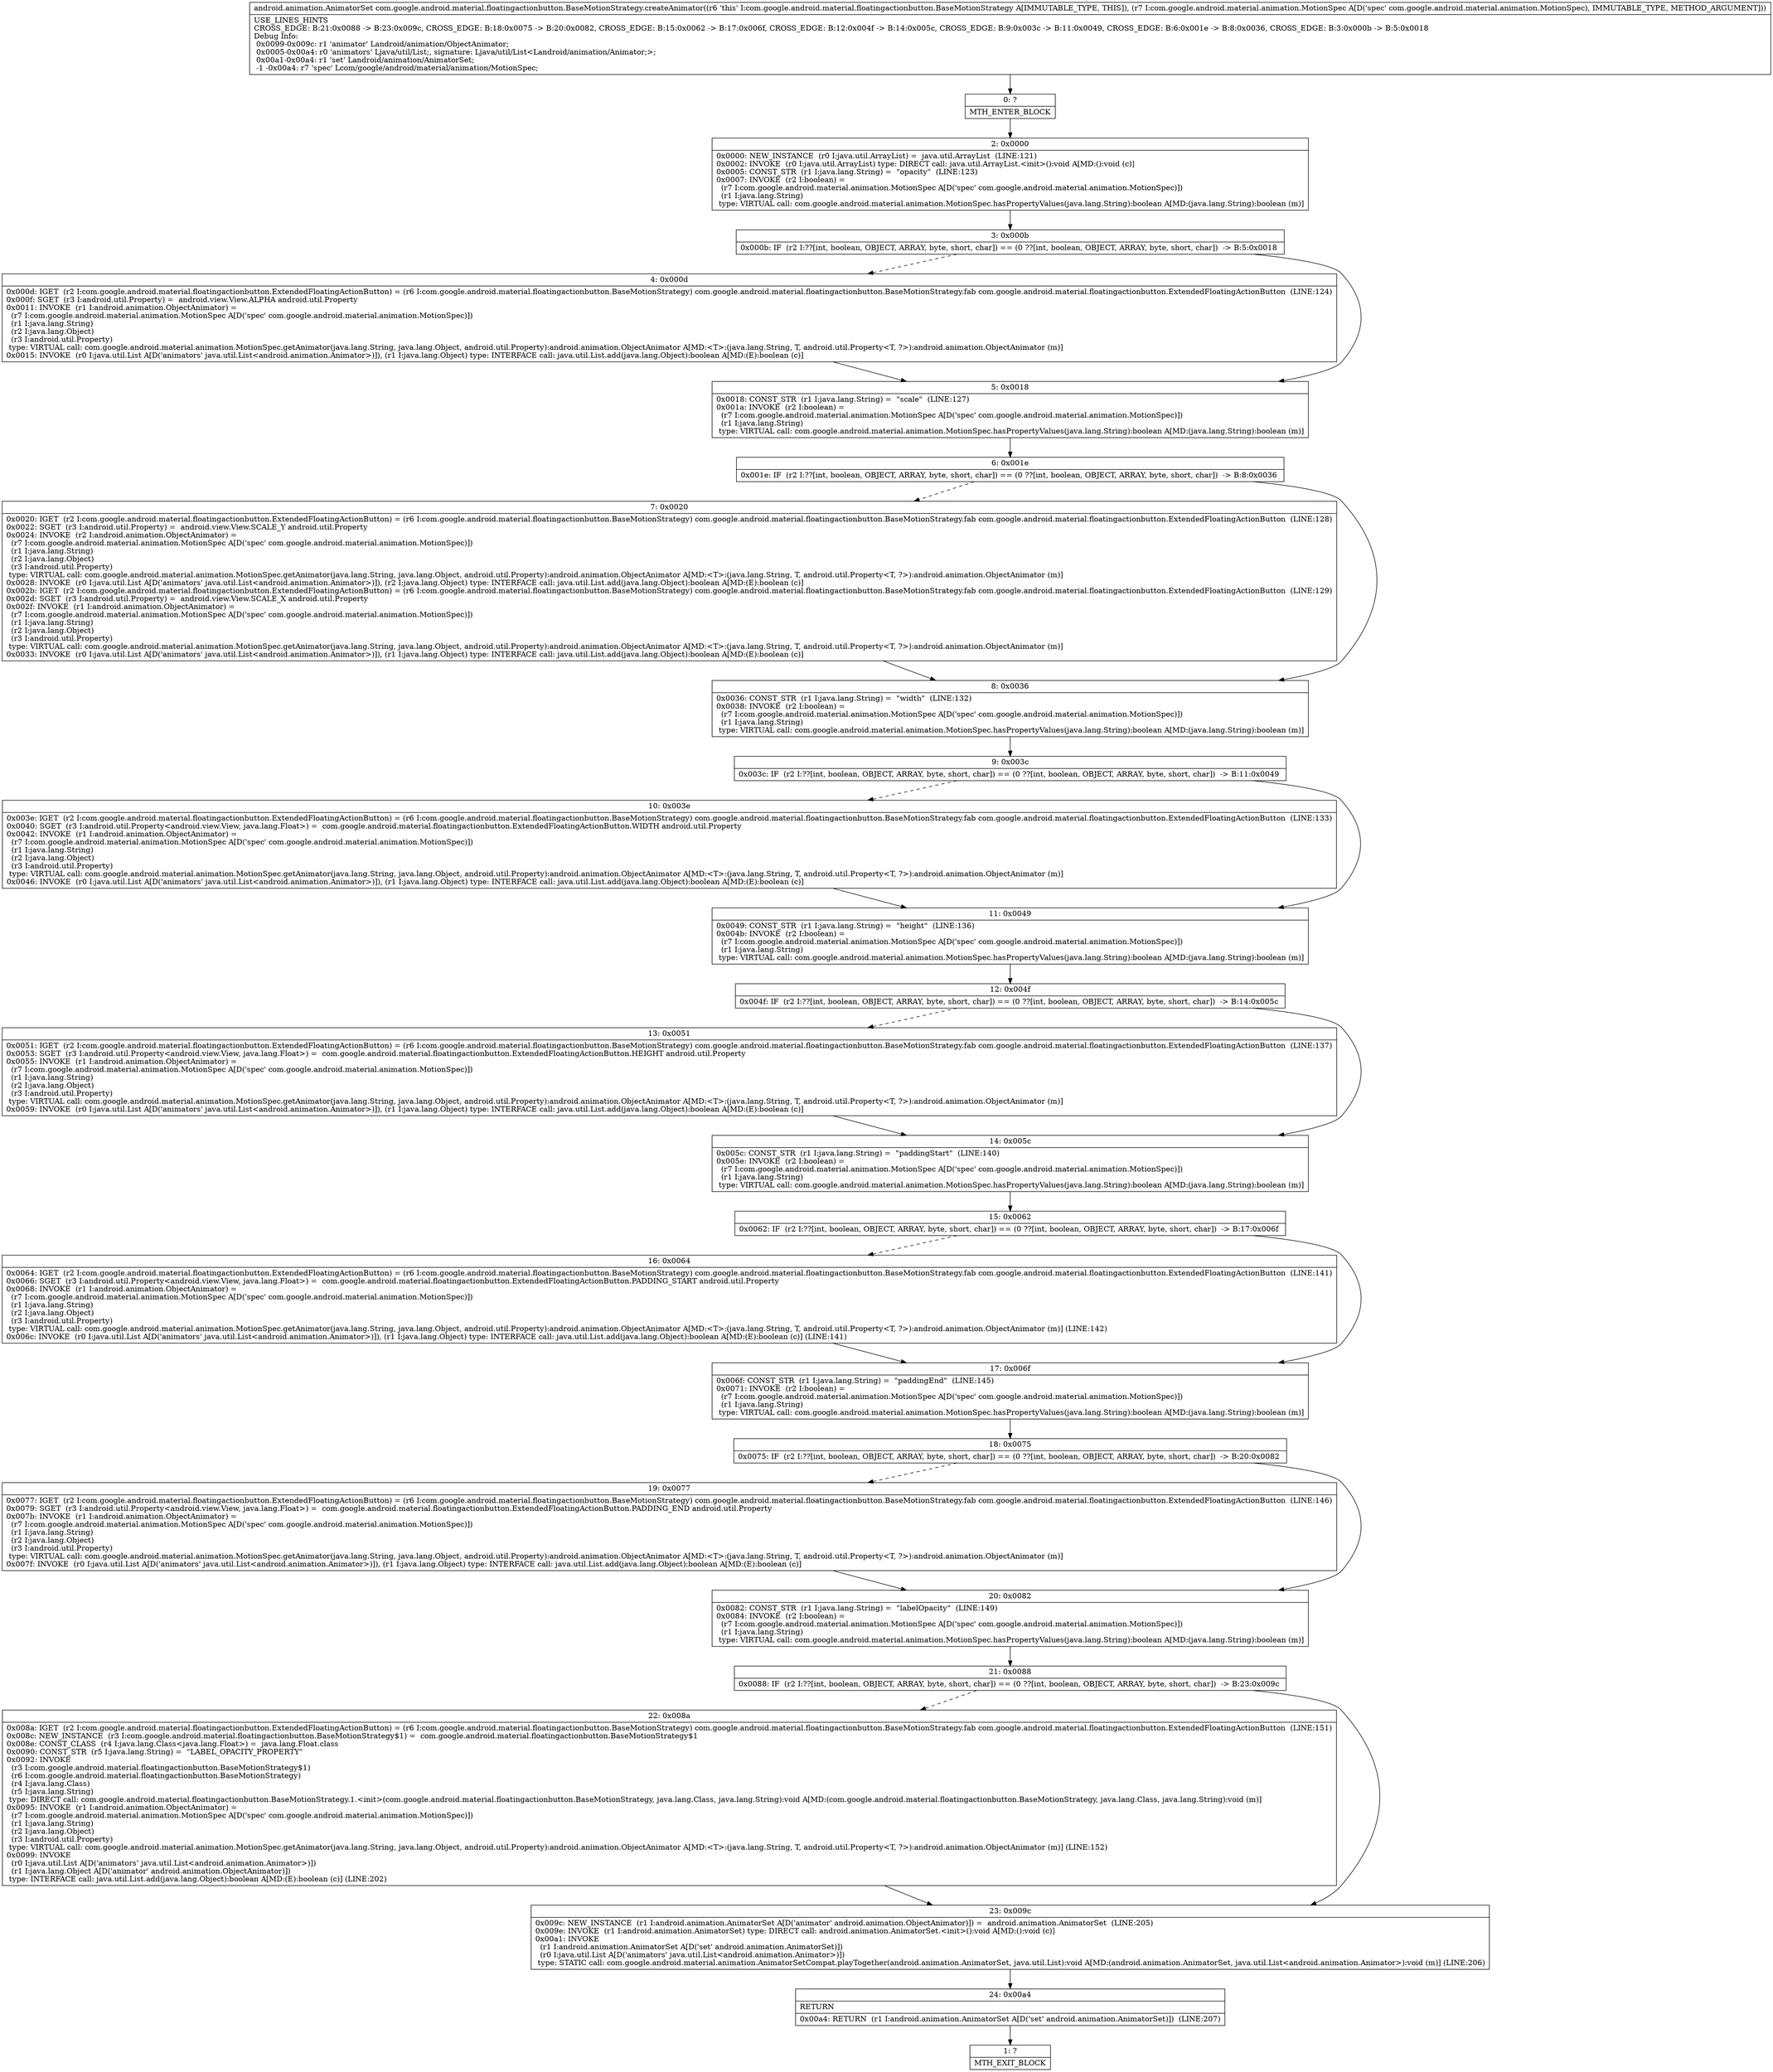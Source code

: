 digraph "CFG forcom.google.android.material.floatingactionbutton.BaseMotionStrategy.createAnimator(Lcom\/google\/android\/material\/animation\/MotionSpec;)Landroid\/animation\/AnimatorSet;" {
Node_0 [shape=record,label="{0\:\ ?|MTH_ENTER_BLOCK\l}"];
Node_2 [shape=record,label="{2\:\ 0x0000|0x0000: NEW_INSTANCE  (r0 I:java.util.ArrayList) =  java.util.ArrayList  (LINE:121)\l0x0002: INVOKE  (r0 I:java.util.ArrayList) type: DIRECT call: java.util.ArrayList.\<init\>():void A[MD:():void (c)]\l0x0005: CONST_STR  (r1 I:java.lang.String) =  \"opacity\"  (LINE:123)\l0x0007: INVOKE  (r2 I:boolean) = \l  (r7 I:com.google.android.material.animation.MotionSpec A[D('spec' com.google.android.material.animation.MotionSpec)])\l  (r1 I:java.lang.String)\l type: VIRTUAL call: com.google.android.material.animation.MotionSpec.hasPropertyValues(java.lang.String):boolean A[MD:(java.lang.String):boolean (m)]\l}"];
Node_3 [shape=record,label="{3\:\ 0x000b|0x000b: IF  (r2 I:??[int, boolean, OBJECT, ARRAY, byte, short, char]) == (0 ??[int, boolean, OBJECT, ARRAY, byte, short, char])  \-\> B:5:0x0018 \l}"];
Node_4 [shape=record,label="{4\:\ 0x000d|0x000d: IGET  (r2 I:com.google.android.material.floatingactionbutton.ExtendedFloatingActionButton) = (r6 I:com.google.android.material.floatingactionbutton.BaseMotionStrategy) com.google.android.material.floatingactionbutton.BaseMotionStrategy.fab com.google.android.material.floatingactionbutton.ExtendedFloatingActionButton  (LINE:124)\l0x000f: SGET  (r3 I:android.util.Property) =  android.view.View.ALPHA android.util.Property \l0x0011: INVOKE  (r1 I:android.animation.ObjectAnimator) = \l  (r7 I:com.google.android.material.animation.MotionSpec A[D('spec' com.google.android.material.animation.MotionSpec)])\l  (r1 I:java.lang.String)\l  (r2 I:java.lang.Object)\l  (r3 I:android.util.Property)\l type: VIRTUAL call: com.google.android.material.animation.MotionSpec.getAnimator(java.lang.String, java.lang.Object, android.util.Property):android.animation.ObjectAnimator A[MD:\<T\>:(java.lang.String, T, android.util.Property\<T, ?\>):android.animation.ObjectAnimator (m)]\l0x0015: INVOKE  (r0 I:java.util.List A[D('animators' java.util.List\<android.animation.Animator\>)]), (r1 I:java.lang.Object) type: INTERFACE call: java.util.List.add(java.lang.Object):boolean A[MD:(E):boolean (c)]\l}"];
Node_5 [shape=record,label="{5\:\ 0x0018|0x0018: CONST_STR  (r1 I:java.lang.String) =  \"scale\"  (LINE:127)\l0x001a: INVOKE  (r2 I:boolean) = \l  (r7 I:com.google.android.material.animation.MotionSpec A[D('spec' com.google.android.material.animation.MotionSpec)])\l  (r1 I:java.lang.String)\l type: VIRTUAL call: com.google.android.material.animation.MotionSpec.hasPropertyValues(java.lang.String):boolean A[MD:(java.lang.String):boolean (m)]\l}"];
Node_6 [shape=record,label="{6\:\ 0x001e|0x001e: IF  (r2 I:??[int, boolean, OBJECT, ARRAY, byte, short, char]) == (0 ??[int, boolean, OBJECT, ARRAY, byte, short, char])  \-\> B:8:0x0036 \l}"];
Node_7 [shape=record,label="{7\:\ 0x0020|0x0020: IGET  (r2 I:com.google.android.material.floatingactionbutton.ExtendedFloatingActionButton) = (r6 I:com.google.android.material.floatingactionbutton.BaseMotionStrategy) com.google.android.material.floatingactionbutton.BaseMotionStrategy.fab com.google.android.material.floatingactionbutton.ExtendedFloatingActionButton  (LINE:128)\l0x0022: SGET  (r3 I:android.util.Property) =  android.view.View.SCALE_Y android.util.Property \l0x0024: INVOKE  (r2 I:android.animation.ObjectAnimator) = \l  (r7 I:com.google.android.material.animation.MotionSpec A[D('spec' com.google.android.material.animation.MotionSpec)])\l  (r1 I:java.lang.String)\l  (r2 I:java.lang.Object)\l  (r3 I:android.util.Property)\l type: VIRTUAL call: com.google.android.material.animation.MotionSpec.getAnimator(java.lang.String, java.lang.Object, android.util.Property):android.animation.ObjectAnimator A[MD:\<T\>:(java.lang.String, T, android.util.Property\<T, ?\>):android.animation.ObjectAnimator (m)]\l0x0028: INVOKE  (r0 I:java.util.List A[D('animators' java.util.List\<android.animation.Animator\>)]), (r2 I:java.lang.Object) type: INTERFACE call: java.util.List.add(java.lang.Object):boolean A[MD:(E):boolean (c)]\l0x002b: IGET  (r2 I:com.google.android.material.floatingactionbutton.ExtendedFloatingActionButton) = (r6 I:com.google.android.material.floatingactionbutton.BaseMotionStrategy) com.google.android.material.floatingactionbutton.BaseMotionStrategy.fab com.google.android.material.floatingactionbutton.ExtendedFloatingActionButton  (LINE:129)\l0x002d: SGET  (r3 I:android.util.Property) =  android.view.View.SCALE_X android.util.Property \l0x002f: INVOKE  (r1 I:android.animation.ObjectAnimator) = \l  (r7 I:com.google.android.material.animation.MotionSpec A[D('spec' com.google.android.material.animation.MotionSpec)])\l  (r1 I:java.lang.String)\l  (r2 I:java.lang.Object)\l  (r3 I:android.util.Property)\l type: VIRTUAL call: com.google.android.material.animation.MotionSpec.getAnimator(java.lang.String, java.lang.Object, android.util.Property):android.animation.ObjectAnimator A[MD:\<T\>:(java.lang.String, T, android.util.Property\<T, ?\>):android.animation.ObjectAnimator (m)]\l0x0033: INVOKE  (r0 I:java.util.List A[D('animators' java.util.List\<android.animation.Animator\>)]), (r1 I:java.lang.Object) type: INTERFACE call: java.util.List.add(java.lang.Object):boolean A[MD:(E):boolean (c)]\l}"];
Node_8 [shape=record,label="{8\:\ 0x0036|0x0036: CONST_STR  (r1 I:java.lang.String) =  \"width\"  (LINE:132)\l0x0038: INVOKE  (r2 I:boolean) = \l  (r7 I:com.google.android.material.animation.MotionSpec A[D('spec' com.google.android.material.animation.MotionSpec)])\l  (r1 I:java.lang.String)\l type: VIRTUAL call: com.google.android.material.animation.MotionSpec.hasPropertyValues(java.lang.String):boolean A[MD:(java.lang.String):boolean (m)]\l}"];
Node_9 [shape=record,label="{9\:\ 0x003c|0x003c: IF  (r2 I:??[int, boolean, OBJECT, ARRAY, byte, short, char]) == (0 ??[int, boolean, OBJECT, ARRAY, byte, short, char])  \-\> B:11:0x0049 \l}"];
Node_10 [shape=record,label="{10\:\ 0x003e|0x003e: IGET  (r2 I:com.google.android.material.floatingactionbutton.ExtendedFloatingActionButton) = (r6 I:com.google.android.material.floatingactionbutton.BaseMotionStrategy) com.google.android.material.floatingactionbutton.BaseMotionStrategy.fab com.google.android.material.floatingactionbutton.ExtendedFloatingActionButton  (LINE:133)\l0x0040: SGET  (r3 I:android.util.Property\<android.view.View, java.lang.Float\>) =  com.google.android.material.floatingactionbutton.ExtendedFloatingActionButton.WIDTH android.util.Property \l0x0042: INVOKE  (r1 I:android.animation.ObjectAnimator) = \l  (r7 I:com.google.android.material.animation.MotionSpec A[D('spec' com.google.android.material.animation.MotionSpec)])\l  (r1 I:java.lang.String)\l  (r2 I:java.lang.Object)\l  (r3 I:android.util.Property)\l type: VIRTUAL call: com.google.android.material.animation.MotionSpec.getAnimator(java.lang.String, java.lang.Object, android.util.Property):android.animation.ObjectAnimator A[MD:\<T\>:(java.lang.String, T, android.util.Property\<T, ?\>):android.animation.ObjectAnimator (m)]\l0x0046: INVOKE  (r0 I:java.util.List A[D('animators' java.util.List\<android.animation.Animator\>)]), (r1 I:java.lang.Object) type: INTERFACE call: java.util.List.add(java.lang.Object):boolean A[MD:(E):boolean (c)]\l}"];
Node_11 [shape=record,label="{11\:\ 0x0049|0x0049: CONST_STR  (r1 I:java.lang.String) =  \"height\"  (LINE:136)\l0x004b: INVOKE  (r2 I:boolean) = \l  (r7 I:com.google.android.material.animation.MotionSpec A[D('spec' com.google.android.material.animation.MotionSpec)])\l  (r1 I:java.lang.String)\l type: VIRTUAL call: com.google.android.material.animation.MotionSpec.hasPropertyValues(java.lang.String):boolean A[MD:(java.lang.String):boolean (m)]\l}"];
Node_12 [shape=record,label="{12\:\ 0x004f|0x004f: IF  (r2 I:??[int, boolean, OBJECT, ARRAY, byte, short, char]) == (0 ??[int, boolean, OBJECT, ARRAY, byte, short, char])  \-\> B:14:0x005c \l}"];
Node_13 [shape=record,label="{13\:\ 0x0051|0x0051: IGET  (r2 I:com.google.android.material.floatingactionbutton.ExtendedFloatingActionButton) = (r6 I:com.google.android.material.floatingactionbutton.BaseMotionStrategy) com.google.android.material.floatingactionbutton.BaseMotionStrategy.fab com.google.android.material.floatingactionbutton.ExtendedFloatingActionButton  (LINE:137)\l0x0053: SGET  (r3 I:android.util.Property\<android.view.View, java.lang.Float\>) =  com.google.android.material.floatingactionbutton.ExtendedFloatingActionButton.HEIGHT android.util.Property \l0x0055: INVOKE  (r1 I:android.animation.ObjectAnimator) = \l  (r7 I:com.google.android.material.animation.MotionSpec A[D('spec' com.google.android.material.animation.MotionSpec)])\l  (r1 I:java.lang.String)\l  (r2 I:java.lang.Object)\l  (r3 I:android.util.Property)\l type: VIRTUAL call: com.google.android.material.animation.MotionSpec.getAnimator(java.lang.String, java.lang.Object, android.util.Property):android.animation.ObjectAnimator A[MD:\<T\>:(java.lang.String, T, android.util.Property\<T, ?\>):android.animation.ObjectAnimator (m)]\l0x0059: INVOKE  (r0 I:java.util.List A[D('animators' java.util.List\<android.animation.Animator\>)]), (r1 I:java.lang.Object) type: INTERFACE call: java.util.List.add(java.lang.Object):boolean A[MD:(E):boolean (c)]\l}"];
Node_14 [shape=record,label="{14\:\ 0x005c|0x005c: CONST_STR  (r1 I:java.lang.String) =  \"paddingStart\"  (LINE:140)\l0x005e: INVOKE  (r2 I:boolean) = \l  (r7 I:com.google.android.material.animation.MotionSpec A[D('spec' com.google.android.material.animation.MotionSpec)])\l  (r1 I:java.lang.String)\l type: VIRTUAL call: com.google.android.material.animation.MotionSpec.hasPropertyValues(java.lang.String):boolean A[MD:(java.lang.String):boolean (m)]\l}"];
Node_15 [shape=record,label="{15\:\ 0x0062|0x0062: IF  (r2 I:??[int, boolean, OBJECT, ARRAY, byte, short, char]) == (0 ??[int, boolean, OBJECT, ARRAY, byte, short, char])  \-\> B:17:0x006f \l}"];
Node_16 [shape=record,label="{16\:\ 0x0064|0x0064: IGET  (r2 I:com.google.android.material.floatingactionbutton.ExtendedFloatingActionButton) = (r6 I:com.google.android.material.floatingactionbutton.BaseMotionStrategy) com.google.android.material.floatingactionbutton.BaseMotionStrategy.fab com.google.android.material.floatingactionbutton.ExtendedFloatingActionButton  (LINE:141)\l0x0066: SGET  (r3 I:android.util.Property\<android.view.View, java.lang.Float\>) =  com.google.android.material.floatingactionbutton.ExtendedFloatingActionButton.PADDING_START android.util.Property \l0x0068: INVOKE  (r1 I:android.animation.ObjectAnimator) = \l  (r7 I:com.google.android.material.animation.MotionSpec A[D('spec' com.google.android.material.animation.MotionSpec)])\l  (r1 I:java.lang.String)\l  (r2 I:java.lang.Object)\l  (r3 I:android.util.Property)\l type: VIRTUAL call: com.google.android.material.animation.MotionSpec.getAnimator(java.lang.String, java.lang.Object, android.util.Property):android.animation.ObjectAnimator A[MD:\<T\>:(java.lang.String, T, android.util.Property\<T, ?\>):android.animation.ObjectAnimator (m)] (LINE:142)\l0x006c: INVOKE  (r0 I:java.util.List A[D('animators' java.util.List\<android.animation.Animator\>)]), (r1 I:java.lang.Object) type: INTERFACE call: java.util.List.add(java.lang.Object):boolean A[MD:(E):boolean (c)] (LINE:141)\l}"];
Node_17 [shape=record,label="{17\:\ 0x006f|0x006f: CONST_STR  (r1 I:java.lang.String) =  \"paddingEnd\"  (LINE:145)\l0x0071: INVOKE  (r2 I:boolean) = \l  (r7 I:com.google.android.material.animation.MotionSpec A[D('spec' com.google.android.material.animation.MotionSpec)])\l  (r1 I:java.lang.String)\l type: VIRTUAL call: com.google.android.material.animation.MotionSpec.hasPropertyValues(java.lang.String):boolean A[MD:(java.lang.String):boolean (m)]\l}"];
Node_18 [shape=record,label="{18\:\ 0x0075|0x0075: IF  (r2 I:??[int, boolean, OBJECT, ARRAY, byte, short, char]) == (0 ??[int, boolean, OBJECT, ARRAY, byte, short, char])  \-\> B:20:0x0082 \l}"];
Node_19 [shape=record,label="{19\:\ 0x0077|0x0077: IGET  (r2 I:com.google.android.material.floatingactionbutton.ExtendedFloatingActionButton) = (r6 I:com.google.android.material.floatingactionbutton.BaseMotionStrategy) com.google.android.material.floatingactionbutton.BaseMotionStrategy.fab com.google.android.material.floatingactionbutton.ExtendedFloatingActionButton  (LINE:146)\l0x0079: SGET  (r3 I:android.util.Property\<android.view.View, java.lang.Float\>) =  com.google.android.material.floatingactionbutton.ExtendedFloatingActionButton.PADDING_END android.util.Property \l0x007b: INVOKE  (r1 I:android.animation.ObjectAnimator) = \l  (r7 I:com.google.android.material.animation.MotionSpec A[D('spec' com.google.android.material.animation.MotionSpec)])\l  (r1 I:java.lang.String)\l  (r2 I:java.lang.Object)\l  (r3 I:android.util.Property)\l type: VIRTUAL call: com.google.android.material.animation.MotionSpec.getAnimator(java.lang.String, java.lang.Object, android.util.Property):android.animation.ObjectAnimator A[MD:\<T\>:(java.lang.String, T, android.util.Property\<T, ?\>):android.animation.ObjectAnimator (m)]\l0x007f: INVOKE  (r0 I:java.util.List A[D('animators' java.util.List\<android.animation.Animator\>)]), (r1 I:java.lang.Object) type: INTERFACE call: java.util.List.add(java.lang.Object):boolean A[MD:(E):boolean (c)]\l}"];
Node_20 [shape=record,label="{20\:\ 0x0082|0x0082: CONST_STR  (r1 I:java.lang.String) =  \"labelOpacity\"  (LINE:149)\l0x0084: INVOKE  (r2 I:boolean) = \l  (r7 I:com.google.android.material.animation.MotionSpec A[D('spec' com.google.android.material.animation.MotionSpec)])\l  (r1 I:java.lang.String)\l type: VIRTUAL call: com.google.android.material.animation.MotionSpec.hasPropertyValues(java.lang.String):boolean A[MD:(java.lang.String):boolean (m)]\l}"];
Node_21 [shape=record,label="{21\:\ 0x0088|0x0088: IF  (r2 I:??[int, boolean, OBJECT, ARRAY, byte, short, char]) == (0 ??[int, boolean, OBJECT, ARRAY, byte, short, char])  \-\> B:23:0x009c \l}"];
Node_22 [shape=record,label="{22\:\ 0x008a|0x008a: IGET  (r2 I:com.google.android.material.floatingactionbutton.ExtendedFloatingActionButton) = (r6 I:com.google.android.material.floatingactionbutton.BaseMotionStrategy) com.google.android.material.floatingactionbutton.BaseMotionStrategy.fab com.google.android.material.floatingactionbutton.ExtendedFloatingActionButton  (LINE:151)\l0x008c: NEW_INSTANCE  (r3 I:com.google.android.material.floatingactionbutton.BaseMotionStrategy$1) =  com.google.android.material.floatingactionbutton.BaseMotionStrategy$1 \l0x008e: CONST_CLASS  (r4 I:java.lang.Class\<java.lang.Float\>) =  java.lang.Float.class \l0x0090: CONST_STR  (r5 I:java.lang.String) =  \"LABEL_OPACITY_PROPERTY\" \l0x0092: INVOKE  \l  (r3 I:com.google.android.material.floatingactionbutton.BaseMotionStrategy$1)\l  (r6 I:com.google.android.material.floatingactionbutton.BaseMotionStrategy)\l  (r4 I:java.lang.Class)\l  (r5 I:java.lang.String)\l type: DIRECT call: com.google.android.material.floatingactionbutton.BaseMotionStrategy.1.\<init\>(com.google.android.material.floatingactionbutton.BaseMotionStrategy, java.lang.Class, java.lang.String):void A[MD:(com.google.android.material.floatingactionbutton.BaseMotionStrategy, java.lang.Class, java.lang.String):void (m)]\l0x0095: INVOKE  (r1 I:android.animation.ObjectAnimator) = \l  (r7 I:com.google.android.material.animation.MotionSpec A[D('spec' com.google.android.material.animation.MotionSpec)])\l  (r1 I:java.lang.String)\l  (r2 I:java.lang.Object)\l  (r3 I:android.util.Property)\l type: VIRTUAL call: com.google.android.material.animation.MotionSpec.getAnimator(java.lang.String, java.lang.Object, android.util.Property):android.animation.ObjectAnimator A[MD:\<T\>:(java.lang.String, T, android.util.Property\<T, ?\>):android.animation.ObjectAnimator (m)] (LINE:152)\l0x0099: INVOKE  \l  (r0 I:java.util.List A[D('animators' java.util.List\<android.animation.Animator\>)])\l  (r1 I:java.lang.Object A[D('animator' android.animation.ObjectAnimator)])\l type: INTERFACE call: java.util.List.add(java.lang.Object):boolean A[MD:(E):boolean (c)] (LINE:202)\l}"];
Node_23 [shape=record,label="{23\:\ 0x009c|0x009c: NEW_INSTANCE  (r1 I:android.animation.AnimatorSet A[D('animator' android.animation.ObjectAnimator)]) =  android.animation.AnimatorSet  (LINE:205)\l0x009e: INVOKE  (r1 I:android.animation.AnimatorSet) type: DIRECT call: android.animation.AnimatorSet.\<init\>():void A[MD:():void (c)]\l0x00a1: INVOKE  \l  (r1 I:android.animation.AnimatorSet A[D('set' android.animation.AnimatorSet)])\l  (r0 I:java.util.List A[D('animators' java.util.List\<android.animation.Animator\>)])\l type: STATIC call: com.google.android.material.animation.AnimatorSetCompat.playTogether(android.animation.AnimatorSet, java.util.List):void A[MD:(android.animation.AnimatorSet, java.util.List\<android.animation.Animator\>):void (m)] (LINE:206)\l}"];
Node_24 [shape=record,label="{24\:\ 0x00a4|RETURN\l|0x00a4: RETURN  (r1 I:android.animation.AnimatorSet A[D('set' android.animation.AnimatorSet)])  (LINE:207)\l}"];
Node_1 [shape=record,label="{1\:\ ?|MTH_EXIT_BLOCK\l}"];
MethodNode[shape=record,label="{android.animation.AnimatorSet com.google.android.material.floatingactionbutton.BaseMotionStrategy.createAnimator((r6 'this' I:com.google.android.material.floatingactionbutton.BaseMotionStrategy A[IMMUTABLE_TYPE, THIS]), (r7 I:com.google.android.material.animation.MotionSpec A[D('spec' com.google.android.material.animation.MotionSpec), IMMUTABLE_TYPE, METHOD_ARGUMENT]))  | USE_LINES_HINTS\lCROSS_EDGE: B:21:0x0088 \-\> B:23:0x009c, CROSS_EDGE: B:18:0x0075 \-\> B:20:0x0082, CROSS_EDGE: B:15:0x0062 \-\> B:17:0x006f, CROSS_EDGE: B:12:0x004f \-\> B:14:0x005c, CROSS_EDGE: B:9:0x003c \-\> B:11:0x0049, CROSS_EDGE: B:6:0x001e \-\> B:8:0x0036, CROSS_EDGE: B:3:0x000b \-\> B:5:0x0018\lDebug Info:\l  0x0099\-0x009c: r1 'animator' Landroid\/animation\/ObjectAnimator;\l  0x0005\-0x00a4: r0 'animators' Ljava\/util\/List;, signature: Ljava\/util\/List\<Landroid\/animation\/Animator;\>;\l  0x00a1\-0x00a4: r1 'set' Landroid\/animation\/AnimatorSet;\l  \-1 \-0x00a4: r7 'spec' Lcom\/google\/android\/material\/animation\/MotionSpec;\l}"];
MethodNode -> Node_0;Node_0 -> Node_2;
Node_2 -> Node_3;
Node_3 -> Node_4[style=dashed];
Node_3 -> Node_5;
Node_4 -> Node_5;
Node_5 -> Node_6;
Node_6 -> Node_7[style=dashed];
Node_6 -> Node_8;
Node_7 -> Node_8;
Node_8 -> Node_9;
Node_9 -> Node_10[style=dashed];
Node_9 -> Node_11;
Node_10 -> Node_11;
Node_11 -> Node_12;
Node_12 -> Node_13[style=dashed];
Node_12 -> Node_14;
Node_13 -> Node_14;
Node_14 -> Node_15;
Node_15 -> Node_16[style=dashed];
Node_15 -> Node_17;
Node_16 -> Node_17;
Node_17 -> Node_18;
Node_18 -> Node_19[style=dashed];
Node_18 -> Node_20;
Node_19 -> Node_20;
Node_20 -> Node_21;
Node_21 -> Node_22[style=dashed];
Node_21 -> Node_23;
Node_22 -> Node_23;
Node_23 -> Node_24;
Node_24 -> Node_1;
}

